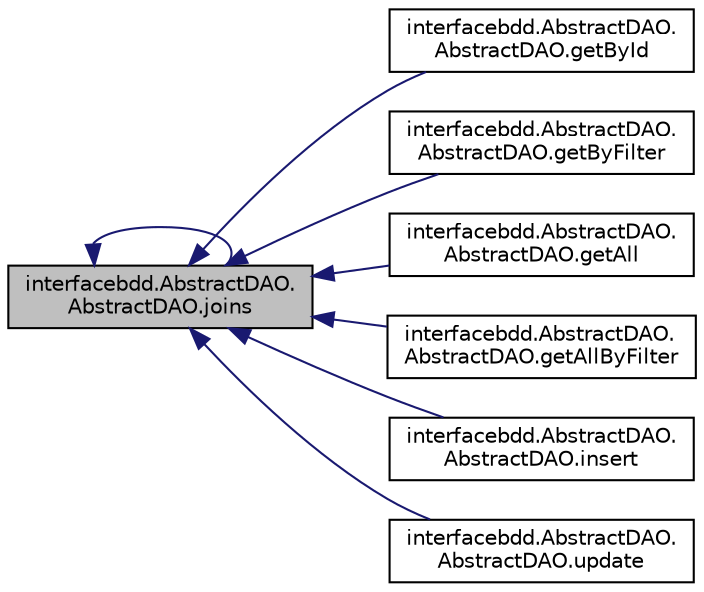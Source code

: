 digraph "interfacebdd.AbstractDAO.AbstractDAO.joins"
{
 // INTERACTIVE_SVG=YES
  edge [fontname="Helvetica",fontsize="10",labelfontname="Helvetica",labelfontsize="10"];
  node [fontname="Helvetica",fontsize="10",shape=record];
  rankdir="LR";
  Node1 [label="interfacebdd.AbstractDAO.\lAbstractDAO.joins",height=0.2,width=0.4,color="black", fillcolor="grey75", style="filled" fontcolor="black"];
  Node1 -> Node2 [dir="back",color="midnightblue",fontsize="10",style="solid",fontname="Helvetica"];
  Node2 [label="interfacebdd.AbstractDAO.\lAbstractDAO.getById",height=0.2,width=0.4,color="black", fillcolor="white", style="filled",URL="$classinterfacebdd_1_1_abstract_d_a_o_1_1_abstract_d_a_o.html#a140d185dcca4012c73fc993d586fd659"];
  Node1 -> Node3 [dir="back",color="midnightblue",fontsize="10",style="solid",fontname="Helvetica"];
  Node3 [label="interfacebdd.AbstractDAO.\lAbstractDAO.getByFilter",height=0.2,width=0.4,color="black", fillcolor="white", style="filled",URL="$classinterfacebdd_1_1_abstract_d_a_o_1_1_abstract_d_a_o.html#ab0e91ef2d141bcdf41741472bbeb9594"];
  Node1 -> Node4 [dir="back",color="midnightblue",fontsize="10",style="solid",fontname="Helvetica"];
  Node4 [label="interfacebdd.AbstractDAO.\lAbstractDAO.getAll",height=0.2,width=0.4,color="black", fillcolor="white", style="filled",URL="$classinterfacebdd_1_1_abstract_d_a_o_1_1_abstract_d_a_o.html#af0a525ba542d618f244d994ee5f8bb48"];
  Node1 -> Node5 [dir="back",color="midnightblue",fontsize="10",style="solid",fontname="Helvetica"];
  Node5 [label="interfacebdd.AbstractDAO.\lAbstractDAO.getAllByFilter",height=0.2,width=0.4,color="black", fillcolor="white", style="filled",URL="$classinterfacebdd_1_1_abstract_d_a_o_1_1_abstract_d_a_o.html#a9d849e1a9e92995c63df05fe04a28539"];
  Node1 -> Node6 [dir="back",color="midnightblue",fontsize="10",style="solid",fontname="Helvetica"];
  Node6 [label="interfacebdd.AbstractDAO.\lAbstractDAO.insert",height=0.2,width=0.4,color="black", fillcolor="white", style="filled",URL="$classinterfacebdd_1_1_abstract_d_a_o_1_1_abstract_d_a_o.html#af8defa8e24d04c75da9f750aba68123b"];
  Node1 -> Node7 [dir="back",color="midnightblue",fontsize="10",style="solid",fontname="Helvetica"];
  Node7 [label="interfacebdd.AbstractDAO.\lAbstractDAO.update",height=0.2,width=0.4,color="black", fillcolor="white", style="filled",URL="$classinterfacebdd_1_1_abstract_d_a_o_1_1_abstract_d_a_o.html#a974f63dd0395613fcf5ee6f4a49cad24"];
  Node1 -> Node1 [dir="back",color="midnightblue",fontsize="10",style="solid",fontname="Helvetica"];
}
